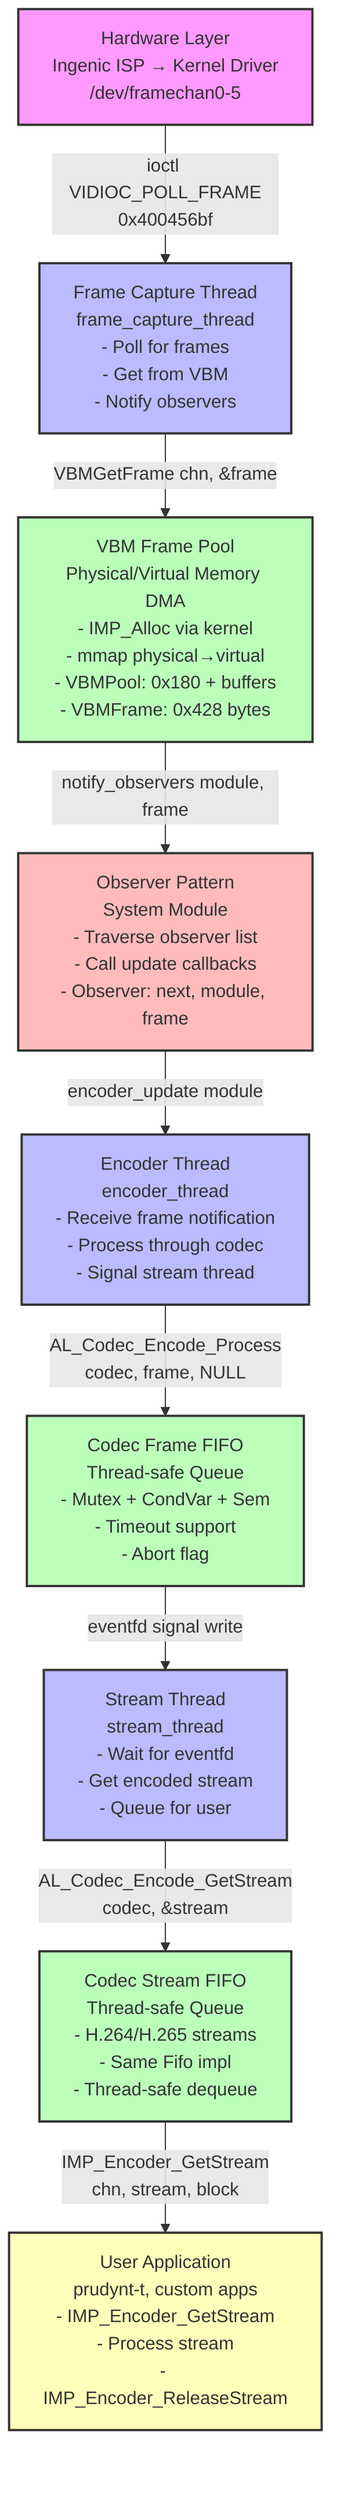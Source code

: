%% OpenIMP Data Flow Diagram
%% This diagram shows the complete end-to-end data flow from hardware to user application

graph TD
    %% Hardware Layer
    HW[Hardware Layer<br/>Ingenic ISP → Kernel Driver<br/>/dev/framechan0-5]
    
    %% Frame Capture
    FCT[Frame Capture Thread<br/>frame_capture_thread<br/>- Poll for frames<br/>- Get from VBM<br/>- Notify observers]
    
    %% VBM
    VBM[VBM Frame Pool<br/>Physical/Virtual Memory DMA<br/>- IMP_Alloc via kernel<br/>- mmap physical→virtual<br/>- VBMPool: 0x180 + buffers<br/>- VBMFrame: 0x428 bytes]
    
    %% Observer Pattern
    OBS[Observer Pattern<br/>System Module<br/>- Traverse observer list<br/>- Call update callbacks<br/>- Observer: next, module, frame]
    
    %% Encoder Thread
    ENC[Encoder Thread<br/>encoder_thread<br/>- Receive frame notification<br/>- Process through codec<br/>- Signal stream thread]
    
    %% Codec Frame FIFO
    CFF[Codec Frame FIFO<br/>Thread-safe Queue<br/>- Mutex + CondVar + Sem<br/>- Timeout support<br/>- Abort flag]
    
    %% Stream Thread
    STR[Stream Thread<br/>stream_thread<br/>- Wait for eventfd<br/>- Get encoded stream<br/>- Queue for user]
    
    %% Codec Stream FIFO
    CSF[Codec Stream FIFO<br/>Thread-safe Queue<br/>- H.264/H.265 streams<br/>- Same Fifo impl<br/>- Thread-safe dequeue]
    
    %% User Application
    APP[User Application<br/>prudynt-t, custom apps<br/>- IMP_Encoder_GetStream<br/>- Process stream<br/>- IMP_Encoder_ReleaseStream]
    
    %% Connections
    HW -->|ioctl VIDIOC_POLL_FRAME<br/>0x400456bf| FCT
    FCT -->|VBMGetFrame chn, &frame| VBM
    VBM -->|notify_observers module, frame| OBS
    OBS -->|encoder_update module| ENC
    ENC -->|AL_Codec_Encode_Process<br/>codec, frame, NULL| CFF
    CFF -->|eventfd signal write| STR
    STR -->|AL_Codec_Encode_GetStream<br/>codec, &stream| CSF
    CSF -->|IMP_Encoder_GetStream<br/>chn, stream, block| APP
    
    %% Styling
    classDef hardware fill:#f9f,stroke:#333,stroke-width:2px
    classDef thread fill:#bbf,stroke:#333,stroke-width:2px
    classDef queue fill:#bfb,stroke:#333,stroke-width:2px
    classDef system fill:#fbb,stroke:#333,stroke-width:2px
    classDef user fill:#ffb,stroke:#333,stroke-width:2px
    
    class HW hardware
    class FCT,ENC,STR thread
    class VBM,CFF,CSF queue
    class OBS system
    class APP user